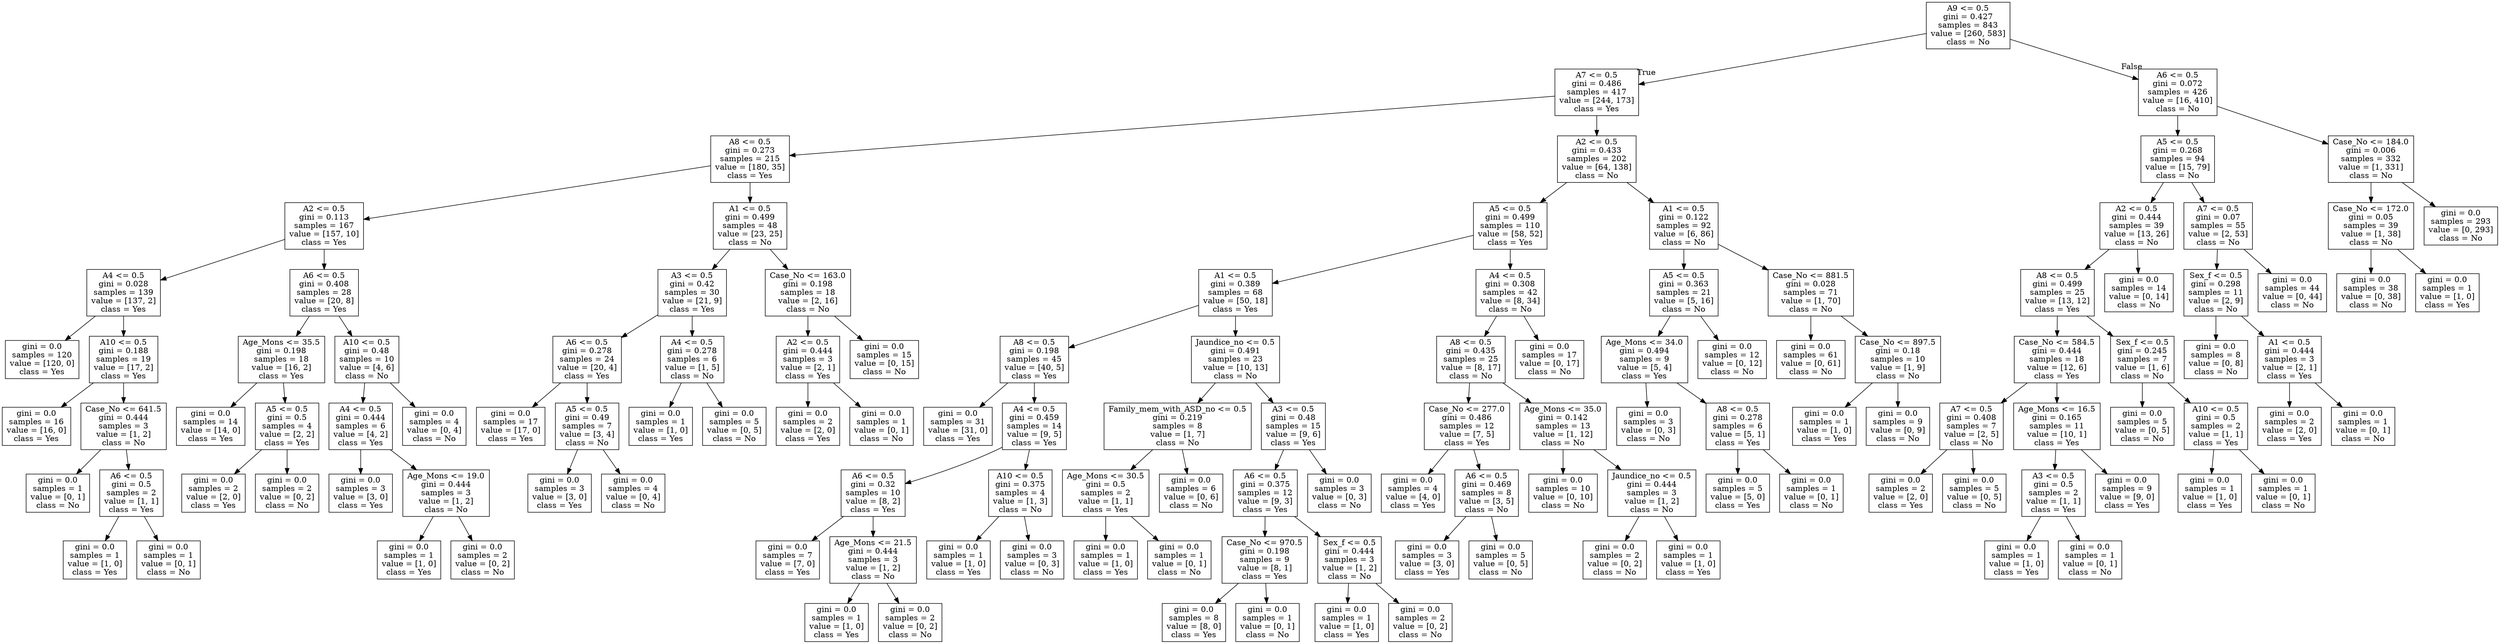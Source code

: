 digraph Tree {
node [shape=box] ;
0 [label="A9 <= 0.5\ngini = 0.427\nsamples = 843\nvalue = [260, 583]\nclass = No"] ;
1 [label="A7 <= 0.5\ngini = 0.486\nsamples = 417\nvalue = [244, 173]\nclass = Yes"] ;
0 -> 1 [labeldistance=2.5, labelangle=45, headlabel="True"] ;
2 [label="A8 <= 0.5\ngini = 0.273\nsamples = 215\nvalue = [180, 35]\nclass = Yes"] ;
1 -> 2 ;
3 [label="A2 <= 0.5\ngini = 0.113\nsamples = 167\nvalue = [157, 10]\nclass = Yes"] ;
2 -> 3 ;
4 [label="A4 <= 0.5\ngini = 0.028\nsamples = 139\nvalue = [137, 2]\nclass = Yes"] ;
3 -> 4 ;
5 [label="gini = 0.0\nsamples = 120\nvalue = [120, 0]\nclass = Yes"] ;
4 -> 5 ;
6 [label="A10 <= 0.5\ngini = 0.188\nsamples = 19\nvalue = [17, 2]\nclass = Yes"] ;
4 -> 6 ;
7 [label="gini = 0.0\nsamples = 16\nvalue = [16, 0]\nclass = Yes"] ;
6 -> 7 ;
8 [label="Case_No <= 641.5\ngini = 0.444\nsamples = 3\nvalue = [1, 2]\nclass = No"] ;
6 -> 8 ;
9 [label="gini = 0.0\nsamples = 1\nvalue = [0, 1]\nclass = No"] ;
8 -> 9 ;
10 [label="A6 <= 0.5\ngini = 0.5\nsamples = 2\nvalue = [1, 1]\nclass = Yes"] ;
8 -> 10 ;
11 [label="gini = 0.0\nsamples = 1\nvalue = [1, 0]\nclass = Yes"] ;
10 -> 11 ;
12 [label="gini = 0.0\nsamples = 1\nvalue = [0, 1]\nclass = No"] ;
10 -> 12 ;
13 [label="A6 <= 0.5\ngini = 0.408\nsamples = 28\nvalue = [20, 8]\nclass = Yes"] ;
3 -> 13 ;
14 [label="Age_Mons <= 35.5\ngini = 0.198\nsamples = 18\nvalue = [16, 2]\nclass = Yes"] ;
13 -> 14 ;
15 [label="gini = 0.0\nsamples = 14\nvalue = [14, 0]\nclass = Yes"] ;
14 -> 15 ;
16 [label="A5 <= 0.5\ngini = 0.5\nsamples = 4\nvalue = [2, 2]\nclass = Yes"] ;
14 -> 16 ;
17 [label="gini = 0.0\nsamples = 2\nvalue = [2, 0]\nclass = Yes"] ;
16 -> 17 ;
18 [label="gini = 0.0\nsamples = 2\nvalue = [0, 2]\nclass = No"] ;
16 -> 18 ;
19 [label="A10 <= 0.5\ngini = 0.48\nsamples = 10\nvalue = [4, 6]\nclass = No"] ;
13 -> 19 ;
20 [label="A4 <= 0.5\ngini = 0.444\nsamples = 6\nvalue = [4, 2]\nclass = Yes"] ;
19 -> 20 ;
21 [label="gini = 0.0\nsamples = 3\nvalue = [3, 0]\nclass = Yes"] ;
20 -> 21 ;
22 [label="Age_Mons <= 19.0\ngini = 0.444\nsamples = 3\nvalue = [1, 2]\nclass = No"] ;
20 -> 22 ;
23 [label="gini = 0.0\nsamples = 1\nvalue = [1, 0]\nclass = Yes"] ;
22 -> 23 ;
24 [label="gini = 0.0\nsamples = 2\nvalue = [0, 2]\nclass = No"] ;
22 -> 24 ;
25 [label="gini = 0.0\nsamples = 4\nvalue = [0, 4]\nclass = No"] ;
19 -> 25 ;
26 [label="A1 <= 0.5\ngini = 0.499\nsamples = 48\nvalue = [23, 25]\nclass = No"] ;
2 -> 26 ;
27 [label="A3 <= 0.5\ngini = 0.42\nsamples = 30\nvalue = [21, 9]\nclass = Yes"] ;
26 -> 27 ;
28 [label="A6 <= 0.5\ngini = 0.278\nsamples = 24\nvalue = [20, 4]\nclass = Yes"] ;
27 -> 28 ;
29 [label="gini = 0.0\nsamples = 17\nvalue = [17, 0]\nclass = Yes"] ;
28 -> 29 ;
30 [label="A5 <= 0.5\ngini = 0.49\nsamples = 7\nvalue = [3, 4]\nclass = No"] ;
28 -> 30 ;
31 [label="gini = 0.0\nsamples = 3\nvalue = [3, 0]\nclass = Yes"] ;
30 -> 31 ;
32 [label="gini = 0.0\nsamples = 4\nvalue = [0, 4]\nclass = No"] ;
30 -> 32 ;
33 [label="A4 <= 0.5\ngini = 0.278\nsamples = 6\nvalue = [1, 5]\nclass = No"] ;
27 -> 33 ;
34 [label="gini = 0.0\nsamples = 1\nvalue = [1, 0]\nclass = Yes"] ;
33 -> 34 ;
35 [label="gini = 0.0\nsamples = 5\nvalue = [0, 5]\nclass = No"] ;
33 -> 35 ;
36 [label="Case_No <= 163.0\ngini = 0.198\nsamples = 18\nvalue = [2, 16]\nclass = No"] ;
26 -> 36 ;
37 [label="A2 <= 0.5\ngini = 0.444\nsamples = 3\nvalue = [2, 1]\nclass = Yes"] ;
36 -> 37 ;
38 [label="gini = 0.0\nsamples = 2\nvalue = [2, 0]\nclass = Yes"] ;
37 -> 38 ;
39 [label="gini = 0.0\nsamples = 1\nvalue = [0, 1]\nclass = No"] ;
37 -> 39 ;
40 [label="gini = 0.0\nsamples = 15\nvalue = [0, 15]\nclass = No"] ;
36 -> 40 ;
41 [label="A2 <= 0.5\ngini = 0.433\nsamples = 202\nvalue = [64, 138]\nclass = No"] ;
1 -> 41 ;
42 [label="A5 <= 0.5\ngini = 0.499\nsamples = 110\nvalue = [58, 52]\nclass = Yes"] ;
41 -> 42 ;
43 [label="A1 <= 0.5\ngini = 0.389\nsamples = 68\nvalue = [50, 18]\nclass = Yes"] ;
42 -> 43 ;
44 [label="A8 <= 0.5\ngini = 0.198\nsamples = 45\nvalue = [40, 5]\nclass = Yes"] ;
43 -> 44 ;
45 [label="gini = 0.0\nsamples = 31\nvalue = [31, 0]\nclass = Yes"] ;
44 -> 45 ;
46 [label="A4 <= 0.5\ngini = 0.459\nsamples = 14\nvalue = [9, 5]\nclass = Yes"] ;
44 -> 46 ;
47 [label="A6 <= 0.5\ngini = 0.32\nsamples = 10\nvalue = [8, 2]\nclass = Yes"] ;
46 -> 47 ;
48 [label="gini = 0.0\nsamples = 7\nvalue = [7, 0]\nclass = Yes"] ;
47 -> 48 ;
49 [label="Age_Mons <= 21.5\ngini = 0.444\nsamples = 3\nvalue = [1, 2]\nclass = No"] ;
47 -> 49 ;
50 [label="gini = 0.0\nsamples = 1\nvalue = [1, 0]\nclass = Yes"] ;
49 -> 50 ;
51 [label="gini = 0.0\nsamples = 2\nvalue = [0, 2]\nclass = No"] ;
49 -> 51 ;
52 [label="A10 <= 0.5\ngini = 0.375\nsamples = 4\nvalue = [1, 3]\nclass = No"] ;
46 -> 52 ;
53 [label="gini = 0.0\nsamples = 1\nvalue = [1, 0]\nclass = Yes"] ;
52 -> 53 ;
54 [label="gini = 0.0\nsamples = 3\nvalue = [0, 3]\nclass = No"] ;
52 -> 54 ;
55 [label="Jaundice_no <= 0.5\ngini = 0.491\nsamples = 23\nvalue = [10, 13]\nclass = No"] ;
43 -> 55 ;
56 [label="Family_mem_with_ASD_no <= 0.5\ngini = 0.219\nsamples = 8\nvalue = [1, 7]\nclass = No"] ;
55 -> 56 ;
57 [label="Age_Mons <= 30.5\ngini = 0.5\nsamples = 2\nvalue = [1, 1]\nclass = Yes"] ;
56 -> 57 ;
58 [label="gini = 0.0\nsamples = 1\nvalue = [1, 0]\nclass = Yes"] ;
57 -> 58 ;
59 [label="gini = 0.0\nsamples = 1\nvalue = [0, 1]\nclass = No"] ;
57 -> 59 ;
60 [label="gini = 0.0\nsamples = 6\nvalue = [0, 6]\nclass = No"] ;
56 -> 60 ;
61 [label="A3 <= 0.5\ngini = 0.48\nsamples = 15\nvalue = [9, 6]\nclass = Yes"] ;
55 -> 61 ;
62 [label="A6 <= 0.5\ngini = 0.375\nsamples = 12\nvalue = [9, 3]\nclass = Yes"] ;
61 -> 62 ;
63 [label="Case_No <= 970.5\ngini = 0.198\nsamples = 9\nvalue = [8, 1]\nclass = Yes"] ;
62 -> 63 ;
64 [label="gini = 0.0\nsamples = 8\nvalue = [8, 0]\nclass = Yes"] ;
63 -> 64 ;
65 [label="gini = 0.0\nsamples = 1\nvalue = [0, 1]\nclass = No"] ;
63 -> 65 ;
66 [label="Sex_f <= 0.5\ngini = 0.444\nsamples = 3\nvalue = [1, 2]\nclass = No"] ;
62 -> 66 ;
67 [label="gini = 0.0\nsamples = 1\nvalue = [1, 0]\nclass = Yes"] ;
66 -> 67 ;
68 [label="gini = 0.0\nsamples = 2\nvalue = [0, 2]\nclass = No"] ;
66 -> 68 ;
69 [label="gini = 0.0\nsamples = 3\nvalue = [0, 3]\nclass = No"] ;
61 -> 69 ;
70 [label="A4 <= 0.5\ngini = 0.308\nsamples = 42\nvalue = [8, 34]\nclass = No"] ;
42 -> 70 ;
71 [label="A8 <= 0.5\ngini = 0.435\nsamples = 25\nvalue = [8, 17]\nclass = No"] ;
70 -> 71 ;
72 [label="Case_No <= 277.0\ngini = 0.486\nsamples = 12\nvalue = [7, 5]\nclass = Yes"] ;
71 -> 72 ;
73 [label="gini = 0.0\nsamples = 4\nvalue = [4, 0]\nclass = Yes"] ;
72 -> 73 ;
74 [label="A6 <= 0.5\ngini = 0.469\nsamples = 8\nvalue = [3, 5]\nclass = No"] ;
72 -> 74 ;
75 [label="gini = 0.0\nsamples = 3\nvalue = [3, 0]\nclass = Yes"] ;
74 -> 75 ;
76 [label="gini = 0.0\nsamples = 5\nvalue = [0, 5]\nclass = No"] ;
74 -> 76 ;
77 [label="Age_Mons <= 35.0\ngini = 0.142\nsamples = 13\nvalue = [1, 12]\nclass = No"] ;
71 -> 77 ;
78 [label="gini = 0.0\nsamples = 10\nvalue = [0, 10]\nclass = No"] ;
77 -> 78 ;
79 [label="Jaundice_no <= 0.5\ngini = 0.444\nsamples = 3\nvalue = [1, 2]\nclass = No"] ;
77 -> 79 ;
80 [label="gini = 0.0\nsamples = 2\nvalue = [0, 2]\nclass = No"] ;
79 -> 80 ;
81 [label="gini = 0.0\nsamples = 1\nvalue = [1, 0]\nclass = Yes"] ;
79 -> 81 ;
82 [label="gini = 0.0\nsamples = 17\nvalue = [0, 17]\nclass = No"] ;
70 -> 82 ;
83 [label="A1 <= 0.5\ngini = 0.122\nsamples = 92\nvalue = [6, 86]\nclass = No"] ;
41 -> 83 ;
84 [label="A5 <= 0.5\ngini = 0.363\nsamples = 21\nvalue = [5, 16]\nclass = No"] ;
83 -> 84 ;
85 [label="Age_Mons <= 34.0\ngini = 0.494\nsamples = 9\nvalue = [5, 4]\nclass = Yes"] ;
84 -> 85 ;
86 [label="gini = 0.0\nsamples = 3\nvalue = [0, 3]\nclass = No"] ;
85 -> 86 ;
87 [label="A8 <= 0.5\ngini = 0.278\nsamples = 6\nvalue = [5, 1]\nclass = Yes"] ;
85 -> 87 ;
88 [label="gini = 0.0\nsamples = 5\nvalue = [5, 0]\nclass = Yes"] ;
87 -> 88 ;
89 [label="gini = 0.0\nsamples = 1\nvalue = [0, 1]\nclass = No"] ;
87 -> 89 ;
90 [label="gini = 0.0\nsamples = 12\nvalue = [0, 12]\nclass = No"] ;
84 -> 90 ;
91 [label="Case_No <= 881.5\ngini = 0.028\nsamples = 71\nvalue = [1, 70]\nclass = No"] ;
83 -> 91 ;
92 [label="gini = 0.0\nsamples = 61\nvalue = [0, 61]\nclass = No"] ;
91 -> 92 ;
93 [label="Case_No <= 897.5\ngini = 0.18\nsamples = 10\nvalue = [1, 9]\nclass = No"] ;
91 -> 93 ;
94 [label="gini = 0.0\nsamples = 1\nvalue = [1, 0]\nclass = Yes"] ;
93 -> 94 ;
95 [label="gini = 0.0\nsamples = 9\nvalue = [0, 9]\nclass = No"] ;
93 -> 95 ;
96 [label="A6 <= 0.5\ngini = 0.072\nsamples = 426\nvalue = [16, 410]\nclass = No"] ;
0 -> 96 [labeldistance=2.5, labelangle=-45, headlabel="False"] ;
97 [label="A5 <= 0.5\ngini = 0.268\nsamples = 94\nvalue = [15, 79]\nclass = No"] ;
96 -> 97 ;
98 [label="A2 <= 0.5\ngini = 0.444\nsamples = 39\nvalue = [13, 26]\nclass = No"] ;
97 -> 98 ;
99 [label="A8 <= 0.5\ngini = 0.499\nsamples = 25\nvalue = [13, 12]\nclass = Yes"] ;
98 -> 99 ;
100 [label="Case_No <= 584.5\ngini = 0.444\nsamples = 18\nvalue = [12, 6]\nclass = Yes"] ;
99 -> 100 ;
101 [label="A7 <= 0.5\ngini = 0.408\nsamples = 7\nvalue = [2, 5]\nclass = No"] ;
100 -> 101 ;
102 [label="gini = 0.0\nsamples = 2\nvalue = [2, 0]\nclass = Yes"] ;
101 -> 102 ;
103 [label="gini = 0.0\nsamples = 5\nvalue = [0, 5]\nclass = No"] ;
101 -> 103 ;
104 [label="Age_Mons <= 16.5\ngini = 0.165\nsamples = 11\nvalue = [10, 1]\nclass = Yes"] ;
100 -> 104 ;
105 [label="A3 <= 0.5\ngini = 0.5\nsamples = 2\nvalue = [1, 1]\nclass = Yes"] ;
104 -> 105 ;
106 [label="gini = 0.0\nsamples = 1\nvalue = [1, 0]\nclass = Yes"] ;
105 -> 106 ;
107 [label="gini = 0.0\nsamples = 1\nvalue = [0, 1]\nclass = No"] ;
105 -> 107 ;
108 [label="gini = 0.0\nsamples = 9\nvalue = [9, 0]\nclass = Yes"] ;
104 -> 108 ;
109 [label="Sex_f <= 0.5\ngini = 0.245\nsamples = 7\nvalue = [1, 6]\nclass = No"] ;
99 -> 109 ;
110 [label="gini = 0.0\nsamples = 5\nvalue = [0, 5]\nclass = No"] ;
109 -> 110 ;
111 [label="A10 <= 0.5\ngini = 0.5\nsamples = 2\nvalue = [1, 1]\nclass = Yes"] ;
109 -> 111 ;
112 [label="gini = 0.0\nsamples = 1\nvalue = [1, 0]\nclass = Yes"] ;
111 -> 112 ;
113 [label="gini = 0.0\nsamples = 1\nvalue = [0, 1]\nclass = No"] ;
111 -> 113 ;
114 [label="gini = 0.0\nsamples = 14\nvalue = [0, 14]\nclass = No"] ;
98 -> 114 ;
115 [label="A7 <= 0.5\ngini = 0.07\nsamples = 55\nvalue = [2, 53]\nclass = No"] ;
97 -> 115 ;
116 [label="Sex_f <= 0.5\ngini = 0.298\nsamples = 11\nvalue = [2, 9]\nclass = No"] ;
115 -> 116 ;
117 [label="gini = 0.0\nsamples = 8\nvalue = [0, 8]\nclass = No"] ;
116 -> 117 ;
118 [label="A1 <= 0.5\ngini = 0.444\nsamples = 3\nvalue = [2, 1]\nclass = Yes"] ;
116 -> 118 ;
119 [label="gini = 0.0\nsamples = 2\nvalue = [2, 0]\nclass = Yes"] ;
118 -> 119 ;
120 [label="gini = 0.0\nsamples = 1\nvalue = [0, 1]\nclass = No"] ;
118 -> 120 ;
121 [label="gini = 0.0\nsamples = 44\nvalue = [0, 44]\nclass = No"] ;
115 -> 121 ;
122 [label="Case_No <= 184.0\ngini = 0.006\nsamples = 332\nvalue = [1, 331]\nclass = No"] ;
96 -> 122 ;
123 [label="Case_No <= 172.0\ngini = 0.05\nsamples = 39\nvalue = [1, 38]\nclass = No"] ;
122 -> 123 ;
124 [label="gini = 0.0\nsamples = 38\nvalue = [0, 38]\nclass = No"] ;
123 -> 124 ;
125 [label="gini = 0.0\nsamples = 1\nvalue = [1, 0]\nclass = Yes"] ;
123 -> 125 ;
126 [label="gini = 0.0\nsamples = 293\nvalue = [0, 293]\nclass = No"] ;
122 -> 126 ;
}